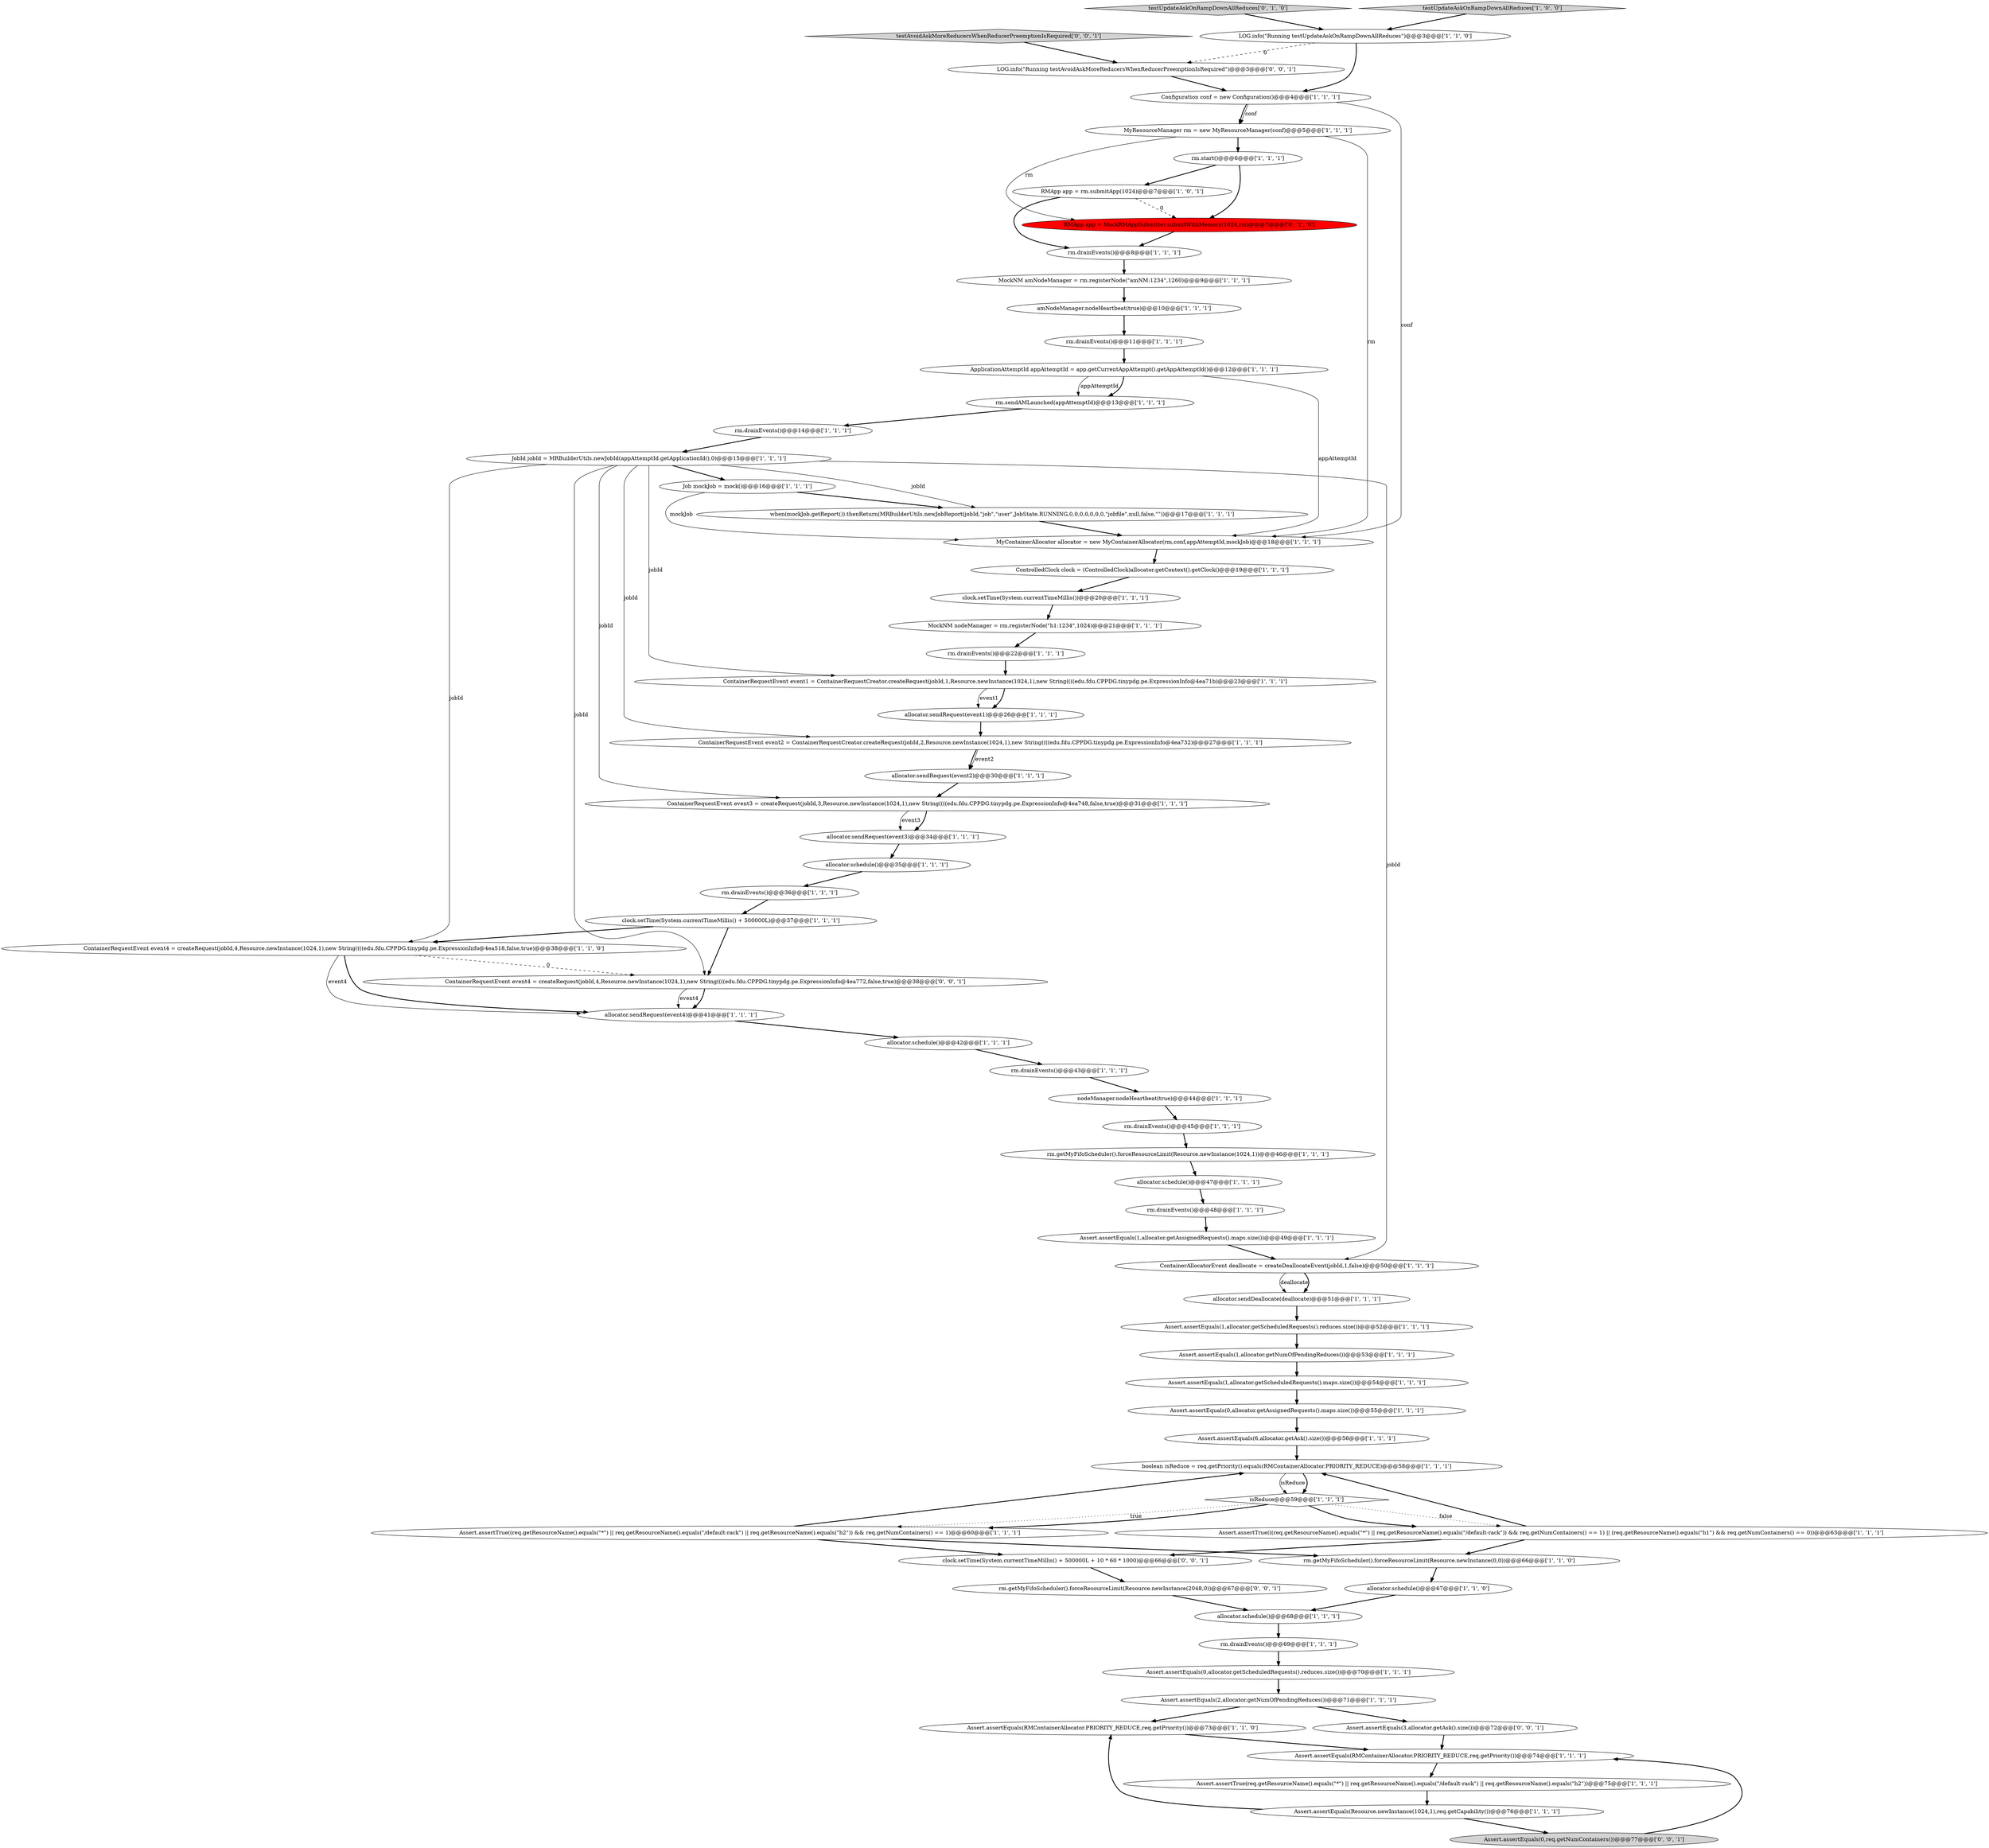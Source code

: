 digraph {
53 [style = filled, label = "LOG.info(\"Running testUpdateAskOnRampDownAllReduces\")@@@3@@@['1', '1', '0']", fillcolor = white, shape = ellipse image = "AAA0AAABBB1BBB"];
66 [style = filled, label = "Assert.assertEquals(0,req.getNumContainers())@@@77@@@['0', '0', '1']", fillcolor = lightgray, shape = ellipse image = "AAA0AAABBB3BBB"];
56 [style = filled, label = "Assert.assertEquals(0,allocator.getAssignedRequests().maps.size())@@@55@@@['1', '1', '1']", fillcolor = white, shape = ellipse image = "AAA0AAABBB1BBB"];
34 [style = filled, label = "isReduce@@@59@@@['1', '1', '1']", fillcolor = white, shape = diamond image = "AAA0AAABBB1BBB"];
39 [style = filled, label = "Assert.assertEquals(1,allocator.getScheduledRequests().reduces.size())@@@52@@@['1', '1', '1']", fillcolor = white, shape = ellipse image = "AAA0AAABBB1BBB"];
37 [style = filled, label = "ApplicationAttemptId appAttemptId = app.getCurrentAppAttempt().getAppAttemptId()@@@12@@@['1', '1', '1']", fillcolor = white, shape = ellipse image = "AAA0AAABBB1BBB"];
58 [style = filled, label = "allocator.sendRequest(event2)@@@30@@@['1', '1', '1']", fillcolor = white, shape = ellipse image = "AAA0AAABBB1BBB"];
20 [style = filled, label = "Assert.assertEquals(RMContainerAllocator.PRIORITY_REDUCE,req.getPriority())@@@74@@@['1', '1', '1']", fillcolor = white, shape = ellipse image = "AAA0AAABBB1BBB"];
6 [style = filled, label = "allocator.schedule()@@@42@@@['1', '1', '1']", fillcolor = white, shape = ellipse image = "AAA0AAABBB1BBB"];
10 [style = filled, label = "Job mockJob = mock()@@@16@@@['1', '1', '1']", fillcolor = white, shape = ellipse image = "AAA0AAABBB1BBB"];
14 [style = filled, label = "Assert.assertEquals(RMContainerAllocator.PRIORITY_REDUCE,req.getPriority())@@@73@@@['1', '1', '0']", fillcolor = white, shape = ellipse image = "AAA0AAABBB1BBB"];
25 [style = filled, label = "JobId jobId = MRBuilderUtils.newJobId(appAttemptId.getApplicationId(),0)@@@15@@@['1', '1', '1']", fillcolor = white, shape = ellipse image = "AAA0AAABBB1BBB"];
64 [style = filled, label = "clock.setTime(System.currentTimeMillis() + 500000L + 10 * 60 * 1000)@@@66@@@['0', '0', '1']", fillcolor = white, shape = ellipse image = "AAA0AAABBB3BBB"];
46 [style = filled, label = "Assert.assertEquals(1,allocator.getNumOfPendingReduces())@@@53@@@['1', '1', '1']", fillcolor = white, shape = ellipse image = "AAA0AAABBB1BBB"];
63 [style = filled, label = "ContainerRequestEvent event4 = createRequest(jobId,4,Resource.newInstance(1024,1),new String((((edu.fdu.CPPDG.tinypdg.pe.ExpressionInfo@4ea772,false,true)@@@38@@@['0', '0', '1']", fillcolor = white, shape = ellipse image = "AAA0AAABBB3BBB"];
21 [style = filled, label = "allocator.sendRequest(event3)@@@34@@@['1', '1', '1']", fillcolor = white, shape = ellipse image = "AAA0AAABBB1BBB"];
67 [style = filled, label = "testAvoidAskMoreReducersWhenReducerPreemptionIsRequired['0', '0', '1']", fillcolor = lightgray, shape = diamond image = "AAA0AAABBB3BBB"];
31 [style = filled, label = "Assert.assertTrue(((req.getResourceName().equals(\"*\") || req.getResourceName().equals(\"/default-rack\")) && req.getNumContainers() == 1) || (req.getResourceName().equals(\"h1\") && req.getNumContainers() == 0))@@@63@@@['1', '1', '1']", fillcolor = white, shape = ellipse image = "AAA0AAABBB1BBB"];
62 [style = filled, label = "RMApp app = MockRMAppSubmitter.submitWithMemory(1024,rm)@@@7@@@['0', '1', '0']", fillcolor = red, shape = ellipse image = "AAA1AAABBB2BBB"];
5 [style = filled, label = "allocator.sendRequest(event1)@@@26@@@['1', '1', '1']", fillcolor = white, shape = ellipse image = "AAA0AAABBB1BBB"];
4 [style = filled, label = "rm.start()@@@6@@@['1', '1', '1']", fillcolor = white, shape = ellipse image = "AAA0AAABBB1BBB"];
33 [style = filled, label = "RMApp app = rm.submitApp(1024)@@@7@@@['1', '0', '1']", fillcolor = white, shape = ellipse image = "AAA0AAABBB1BBB"];
22 [style = filled, label = "MockNM amNodeManager = rm.registerNode(\"amNM:1234\",1260)@@@9@@@['1', '1', '1']", fillcolor = white, shape = ellipse image = "AAA0AAABBB1BBB"];
26 [style = filled, label = "when(mockJob.getReport()).thenReturn(MRBuilderUtils.newJobReport(jobId,\"job\",\"user\",JobState.RUNNING,0,0,0,0,0,0,0,\"jobfile\",null,false,\"\"))@@@17@@@['1', '1', '1']", fillcolor = white, shape = ellipse image = "AAA0AAABBB1BBB"];
44 [style = filled, label = "rm.drainEvents()@@@11@@@['1', '1', '1']", fillcolor = white, shape = ellipse image = "AAA0AAABBB1BBB"];
65 [style = filled, label = "rm.getMyFifoScheduler().forceResourceLimit(Resource.newInstance(2048,0))@@@67@@@['0', '0', '1']", fillcolor = white, shape = ellipse image = "AAA0AAABBB3BBB"];
3 [style = filled, label = "rm.drainEvents()@@@22@@@['1', '1', '1']", fillcolor = white, shape = ellipse image = "AAA0AAABBB1BBB"];
43 [style = filled, label = "MyResourceManager rm = new MyResourceManager(conf)@@@5@@@['1', '1', '1']", fillcolor = white, shape = ellipse image = "AAA0AAABBB1BBB"];
2 [style = filled, label = "allocator.sendDeallocate(deallocate)@@@51@@@['1', '1', '1']", fillcolor = white, shape = ellipse image = "AAA0AAABBB1BBB"];
36 [style = filled, label = "rm.getMyFifoScheduler().forceResourceLimit(Resource.newInstance(0,0))@@@66@@@['1', '1', '0']", fillcolor = white, shape = ellipse image = "AAA0AAABBB1BBB"];
69 [style = filled, label = "Assert.assertEquals(3,allocator.getAsk().size())@@@72@@@['0', '0', '1']", fillcolor = white, shape = ellipse image = "AAA0AAABBB3BBB"];
0 [style = filled, label = "rm.drainEvents()@@@14@@@['1', '1', '1']", fillcolor = white, shape = ellipse image = "AAA0AAABBB1BBB"];
50 [style = filled, label = "rm.drainEvents()@@@69@@@['1', '1', '1']", fillcolor = white, shape = ellipse image = "AAA0AAABBB1BBB"];
29 [style = filled, label = "ContainerRequestEvent event4 = createRequest(jobId,4,Resource.newInstance(1024,1),new String((((edu.fdu.CPPDG.tinypdg.pe.ExpressionInfo@4ea518,false,true)@@@38@@@['1', '1', '0']", fillcolor = white, shape = ellipse image = "AAA0AAABBB1BBB"];
35 [style = filled, label = "ControlledClock clock = (ControlledClock)allocator.getContext().getClock()@@@19@@@['1', '1', '1']", fillcolor = white, shape = ellipse image = "AAA0AAABBB1BBB"];
11 [style = filled, label = "clock.setTime(System.currentTimeMillis() + 500000L)@@@37@@@['1', '1', '1']", fillcolor = white, shape = ellipse image = "AAA0AAABBB1BBB"];
23 [style = filled, label = "MockNM nodeManager = rm.registerNode(\"h1:1234\",1024)@@@21@@@['1', '1', '1']", fillcolor = white, shape = ellipse image = "AAA0AAABBB1BBB"];
45 [style = filled, label = "Assert.assertTrue(req.getResourceName().equals(\"*\") || req.getResourceName().equals(\"/default-rack\") || req.getResourceName().equals(\"h2\"))@@@75@@@['1', '1', '1']", fillcolor = white, shape = ellipse image = "AAA0AAABBB1BBB"];
51 [style = filled, label = "ContainerRequestEvent event3 = createRequest(jobId,3,Resource.newInstance(1024,1),new String((((edu.fdu.CPPDG.tinypdg.pe.ExpressionInfo@4ea748,false,true)@@@31@@@['1', '1', '1']", fillcolor = white, shape = ellipse image = "AAA0AAABBB1BBB"];
59 [style = filled, label = "Configuration conf = new Configuration()@@@4@@@['1', '1', '1']", fillcolor = white, shape = ellipse image = "AAA0AAABBB1BBB"];
41 [style = filled, label = "Assert.assertEquals(1,allocator.getScheduledRequests().maps.size())@@@54@@@['1', '1', '1']", fillcolor = white, shape = ellipse image = "AAA0AAABBB1BBB"];
9 [style = filled, label = "ContainerRequestEvent event1 = ContainerRequestCreator.createRequest(jobId,1,Resource.newInstance(1024,1),new String((((edu.fdu.CPPDG.tinypdg.pe.ExpressionInfo@4ea71b)@@@23@@@['1', '1', '1']", fillcolor = white, shape = ellipse image = "AAA0AAABBB1BBB"];
28 [style = filled, label = "allocator.schedule()@@@35@@@['1', '1', '1']", fillcolor = white, shape = ellipse image = "AAA0AAABBB1BBB"];
48 [style = filled, label = "rm.drainEvents()@@@48@@@['1', '1', '1']", fillcolor = white, shape = ellipse image = "AAA0AAABBB1BBB"];
13 [style = filled, label = "Assert.assertEquals(2,allocator.getNumOfPendingReduces())@@@71@@@['1', '1', '1']", fillcolor = white, shape = ellipse image = "AAA0AAABBB1BBB"];
61 [style = filled, label = "testUpdateAskOnRampDownAllReduces['0', '1', '0']", fillcolor = lightgray, shape = diamond image = "AAA0AAABBB2BBB"];
15 [style = filled, label = "allocator.schedule()@@@67@@@['1', '1', '0']", fillcolor = white, shape = ellipse image = "AAA0AAABBB1BBB"];
40 [style = filled, label = "rm.sendAMLaunched(appAttemptId)@@@13@@@['1', '1', '1']", fillcolor = white, shape = ellipse image = "AAA0AAABBB1BBB"];
32 [style = filled, label = "ContainerAllocatorEvent deallocate = createDeallocateEvent(jobId,1,false)@@@50@@@['1', '1', '1']", fillcolor = white, shape = ellipse image = "AAA0AAABBB1BBB"];
54 [style = filled, label = "nodeManager.nodeHeartbeat(true)@@@44@@@['1', '1', '1']", fillcolor = white, shape = ellipse image = "AAA0AAABBB1BBB"];
57 [style = filled, label = "allocator.schedule()@@@47@@@['1', '1', '1']", fillcolor = white, shape = ellipse image = "AAA0AAABBB1BBB"];
68 [style = filled, label = "LOG.info(\"Running testAvoidAskMoreReducersWhenReducerPreemptionIsRequired\")@@@3@@@['0', '0', '1']", fillcolor = white, shape = ellipse image = "AAA0AAABBB3BBB"];
16 [style = filled, label = "rm.drainEvents()@@@43@@@['1', '1', '1']", fillcolor = white, shape = ellipse image = "AAA0AAABBB1BBB"];
7 [style = filled, label = "rm.drainEvents()@@@45@@@['1', '1', '1']", fillcolor = white, shape = ellipse image = "AAA0AAABBB1BBB"];
24 [style = filled, label = "amNodeManager.nodeHeartbeat(true)@@@10@@@['1', '1', '1']", fillcolor = white, shape = ellipse image = "AAA0AAABBB1BBB"];
18 [style = filled, label = "Assert.assertEquals(Resource.newInstance(1024,1),req.getCapability())@@@76@@@['1', '1', '1']", fillcolor = white, shape = ellipse image = "AAA0AAABBB1BBB"];
8 [style = filled, label = "Assert.assertEquals(6,allocator.getAsk().size())@@@56@@@['1', '1', '1']", fillcolor = white, shape = ellipse image = "AAA0AAABBB1BBB"];
47 [style = filled, label = "rm.drainEvents()@@@8@@@['1', '1', '1']", fillcolor = white, shape = ellipse image = "AAA0AAABBB1BBB"];
55 [style = filled, label = "rm.drainEvents()@@@36@@@['1', '1', '1']", fillcolor = white, shape = ellipse image = "AAA0AAABBB1BBB"];
27 [style = filled, label = "testUpdateAskOnRampDownAllReduces['1', '0', '0']", fillcolor = lightgray, shape = diamond image = "AAA0AAABBB1BBB"];
30 [style = filled, label = "Assert.assertEquals(0,allocator.getScheduledRequests().reduces.size())@@@70@@@['1', '1', '1']", fillcolor = white, shape = ellipse image = "AAA0AAABBB1BBB"];
49 [style = filled, label = "ContainerRequestEvent event2 = ContainerRequestCreator.createRequest(jobId,2,Resource.newInstance(1024,1),new String((((edu.fdu.CPPDG.tinypdg.pe.ExpressionInfo@4ea732)@@@27@@@['1', '1', '1']", fillcolor = white, shape = ellipse image = "AAA0AAABBB1BBB"];
52 [style = filled, label = "MyContainerAllocator allocator = new MyContainerAllocator(rm,conf,appAttemptId,mockJob)@@@18@@@['1', '1', '1']", fillcolor = white, shape = ellipse image = "AAA0AAABBB1BBB"];
60 [style = filled, label = "rm.getMyFifoScheduler().forceResourceLimit(Resource.newInstance(1024,1))@@@46@@@['1', '1', '1']", fillcolor = white, shape = ellipse image = "AAA0AAABBB1BBB"];
42 [style = filled, label = "clock.setTime(System.currentTimeMillis())@@@20@@@['1', '1', '1']", fillcolor = white, shape = ellipse image = "AAA0AAABBB1BBB"];
12 [style = filled, label = "allocator.sendRequest(event4)@@@41@@@['1', '1', '1']", fillcolor = white, shape = ellipse image = "AAA0AAABBB1BBB"];
1 [style = filled, label = "Assert.assertEquals(1,allocator.getAssignedRequests().maps.size())@@@49@@@['1', '1', '1']", fillcolor = white, shape = ellipse image = "AAA0AAABBB1BBB"];
19 [style = filled, label = "boolean isReduce = req.getPriority().equals(RMContainerAllocator.PRIORITY_REDUCE)@@@58@@@['1', '1', '1']", fillcolor = white, shape = ellipse image = "AAA0AAABBB1BBB"];
17 [style = filled, label = "allocator.schedule()@@@68@@@['1', '1', '1']", fillcolor = white, shape = ellipse image = "AAA0AAABBB1BBB"];
38 [style = filled, label = "Assert.assertTrue((req.getResourceName().equals(\"*\") || req.getResourceName().equals(\"/default-rack\") || req.getResourceName().equals(\"h2\")) && req.getNumContainers() == 1)@@@60@@@['1', '1', '1']", fillcolor = white, shape = ellipse image = "AAA0AAABBB1BBB"];
38->64 [style = bold, label=""];
42->23 [style = bold, label=""];
30->13 [style = bold, label=""];
65->17 [style = bold, label=""];
25->32 [style = solid, label="jobId"];
4->62 [style = bold, label=""];
11->29 [style = bold, label=""];
21->28 [style = bold, label=""];
43->4 [style = bold, label=""];
7->60 [style = bold, label=""];
47->22 [style = bold, label=""];
15->17 [style = bold, label=""];
5->49 [style = bold, label=""];
66->20 [style = bold, label=""];
0->25 [style = bold, label=""];
56->8 [style = bold, label=""];
67->68 [style = bold, label=""];
9->5 [style = bold, label=""];
25->10 [style = bold, label=""];
55->11 [style = bold, label=""];
49->58 [style = solid, label="event2"];
48->1 [style = bold, label=""];
13->14 [style = bold, label=""];
13->69 [style = bold, label=""];
25->51 [style = solid, label="jobId"];
20->45 [style = bold, label=""];
28->55 [style = bold, label=""];
14->20 [style = bold, label=""];
52->35 [style = bold, label=""];
19->34 [style = bold, label=""];
43->62 [style = solid, label="rm"];
49->58 [style = bold, label=""];
27->53 [style = bold, label=""];
50->30 [style = bold, label=""];
51->21 [style = bold, label=""];
24->44 [style = bold, label=""];
40->0 [style = bold, label=""];
25->9 [style = solid, label="jobId"];
34->31 [style = bold, label=""];
10->26 [style = bold, label=""];
23->3 [style = bold, label=""];
25->63 [style = solid, label="jobId"];
69->20 [style = bold, label=""];
46->41 [style = bold, label=""];
34->38 [style = dotted, label="true"];
2->39 [style = bold, label=""];
60->57 [style = bold, label=""];
33->47 [style = bold, label=""];
58->51 [style = bold, label=""];
53->68 [style = dashed, label="0"];
1->32 [style = bold, label=""];
44->37 [style = bold, label=""];
34->38 [style = bold, label=""];
59->43 [style = solid, label="conf"];
59->52 [style = solid, label="conf"];
59->43 [style = bold, label=""];
18->66 [style = bold, label=""];
54->7 [style = bold, label=""];
39->46 [style = bold, label=""];
34->31 [style = dotted, label="false"];
35->42 [style = bold, label=""];
31->36 [style = bold, label=""];
4->33 [style = bold, label=""];
37->52 [style = solid, label="appAttemptId"];
38->19 [style = bold, label=""];
16->54 [style = bold, label=""];
3->9 [style = bold, label=""];
26->52 [style = bold, label=""];
63->12 [style = bold, label=""];
17->50 [style = bold, label=""];
25->49 [style = solid, label="jobId"];
33->62 [style = dashed, label="0"];
64->65 [style = bold, label=""];
9->5 [style = solid, label="event1"];
62->47 [style = bold, label=""];
43->52 [style = solid, label="rm"];
31->19 [style = bold, label=""];
63->12 [style = solid, label="event4"];
45->18 [style = bold, label=""];
37->40 [style = solid, label="appAttemptId"];
29->12 [style = solid, label="event4"];
32->2 [style = solid, label="deallocate"];
8->19 [style = bold, label=""];
11->63 [style = bold, label=""];
36->15 [style = bold, label=""];
41->56 [style = bold, label=""];
38->36 [style = bold, label=""];
12->6 [style = bold, label=""];
51->21 [style = solid, label="event3"];
32->2 [style = bold, label=""];
29->63 [style = dashed, label="0"];
57->48 [style = bold, label=""];
10->52 [style = solid, label="mockJob"];
61->53 [style = bold, label=""];
29->12 [style = bold, label=""];
53->59 [style = bold, label=""];
6->16 [style = bold, label=""];
68->59 [style = bold, label=""];
19->34 [style = solid, label="isReduce"];
31->64 [style = bold, label=""];
22->24 [style = bold, label=""];
25->29 [style = solid, label="jobId"];
18->14 [style = bold, label=""];
37->40 [style = bold, label=""];
25->26 [style = solid, label="jobId"];
}

